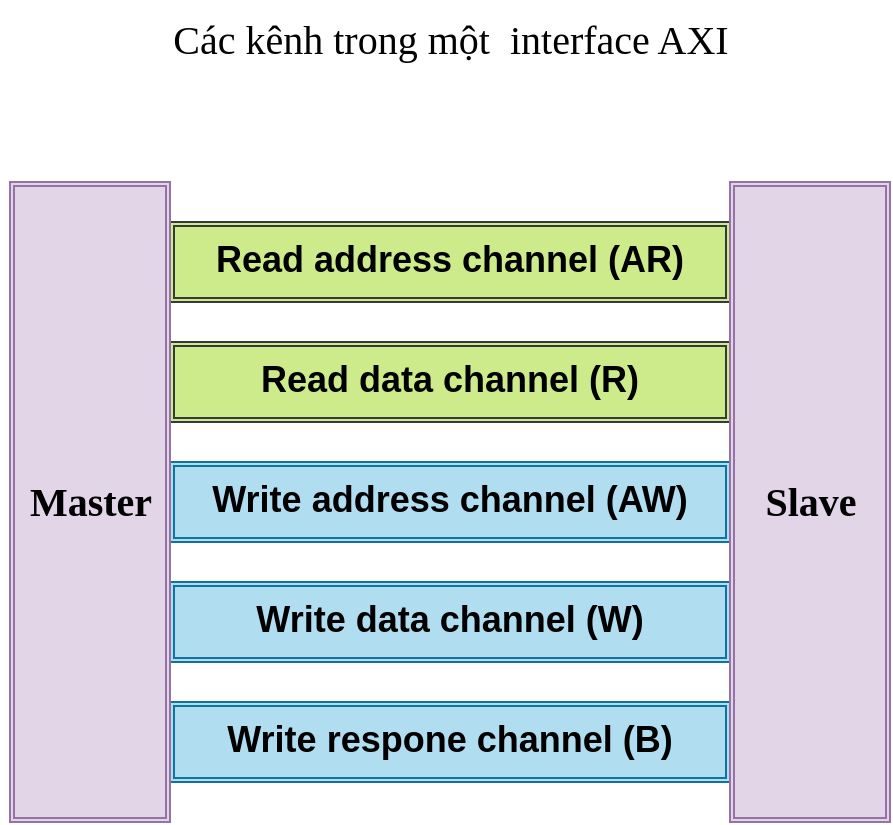 <mxfile version="20.8.16" type="device" pages="2"><diagram name="interface " id="E2RetLyWFWMxbHCJeld6"><mxGraphModel dx="1036" dy="614" grid="0" gridSize="10" guides="1" tooltips="1" connect="1" arrows="1" fold="1" page="0" pageScale="1" pageWidth="1169" pageHeight="827" math="0" shadow="0"><root><mxCell id="0"/><mxCell id="1" parent="0"/><mxCell id="lh3PuoO5mkc96hl6xjSO-89" value="Read data channel (R)" style="shape=ext;double=1;rounded=0;fontSize=18;verticalAlign=top;align=center;fontStyle=1;labelBackgroundColor=none;whiteSpace=wrap;fillColor=#cdeb8b;strokeColor=#36393d;" parent="1" vertex="1"><mxGeometry x="480" y="340" width="280" height="40" as="geometry"/></mxCell><mxCell id="lh3PuoO5mkc96hl6xjSO-90" value="Write data channel (W)" style="shape=ext;double=1;rounded=0;fontSize=18;verticalAlign=top;align=center;fontStyle=1;labelBackgroundColor=none;whiteSpace=wrap;fillColor=#b1ddf0;strokeColor=#10739e;" parent="1" vertex="1"><mxGeometry x="480" y="460" width="280" height="40" as="geometry"/></mxCell><mxCell id="lh3PuoO5mkc96hl6xjSO-91" value="Read address channel (AR)" style="shape=ext;double=1;rounded=0;fontSize=18;verticalAlign=top;align=center;fontStyle=1;labelBackgroundColor=none;whiteSpace=wrap;fillColor=#cdeb8b;strokeColor=#36393d;" parent="1" vertex="1"><mxGeometry x="480" y="280" width="280" height="40" as="geometry"/></mxCell><mxCell id="lh3PuoO5mkc96hl6xjSO-92" value="Write address channel (AW)" style="shape=ext;double=1;rounded=0;fontSize=18;verticalAlign=top;align=center;fontStyle=1;labelBackgroundColor=none;whiteSpace=wrap;fillColor=#b1ddf0;strokeColor=#10739e;" parent="1" vertex="1"><mxGeometry x="480" y="400" width="280" height="40" as="geometry"/></mxCell><mxCell id="lh3PuoO5mkc96hl6xjSO-93" value="Write respone channel (B)" style="shape=ext;double=1;rounded=0;fontSize=18;verticalAlign=top;align=center;fontStyle=1;labelBackgroundColor=none;whiteSpace=wrap;fillColor=#b1ddf0;strokeColor=#10739e;" parent="1" vertex="1"><mxGeometry x="480" y="520" width="280" height="40" as="geometry"/></mxCell><mxCell id="lh3PuoO5mkc96hl6xjSO-94" value="" style="shape=ext;double=1;rounded=0;fontSize=18;verticalAlign=top;align=center;fontStyle=1;labelBackgroundColor=none;whiteSpace=wrap;fillColor=#e1d5e7;strokeColor=#9673a6;rotation=90;" parent="1" vertex="1"><mxGeometry x="280" y="380" width="320" height="80" as="geometry"/></mxCell><mxCell id="lh3PuoO5mkc96hl6xjSO-95" value="&lt;font size=&quot;1&quot; face=&quot;Times New Roman&quot; style=&quot;&quot;&gt;&lt;b style=&quot;font-size: 20px;&quot;&gt;Master&lt;/b&gt;&lt;/font&gt;" style="text;html=1;align=center;verticalAlign=middle;resizable=0;points=[];autosize=1;strokeColor=none;fillColor=none;fontSize=18;fontFamily=Architects Daughter;" parent="1" vertex="1"><mxGeometry x="395" y="400" width="90" height="40" as="geometry"/></mxCell><mxCell id="lh3PuoO5mkc96hl6xjSO-96" value="" style="shape=ext;double=1;rounded=0;fontSize=18;verticalAlign=top;align=center;fontStyle=1;labelBackgroundColor=none;whiteSpace=wrap;fillColor=#e1d5e7;strokeColor=#9673a6;rotation=90;" parent="1" vertex="1"><mxGeometry x="640" y="380" width="320" height="80" as="geometry"/></mxCell><mxCell id="lh3PuoO5mkc96hl6xjSO-97" value="&lt;font size=&quot;1&quot; face=&quot;Times New Roman&quot; style=&quot;&quot;&gt;&lt;b style=&quot;font-size: 20px;&quot;&gt;Slave&lt;/b&gt;&lt;/font&gt;" style="text;html=1;align=center;verticalAlign=middle;resizable=0;points=[];autosize=1;strokeColor=none;fillColor=none;fontSize=18;fontFamily=Architects Daughter;" parent="1" vertex="1"><mxGeometry x="765" y="400" width="70" height="40" as="geometry"/></mxCell><mxCell id="XqRZzUwslloDg4q2xdl3-1" value="&lt;font face=&quot;Times New Roman&quot; color=&quot;#000000&quot;&gt;Các kênh trong một&amp;nbsp; interface AXI&lt;/font&gt;" style="text;html=1;align=center;verticalAlign=middle;resizable=0;points=[];autosize=1;strokeColor=none;fillColor=none;fontSize=20;fontFamily=Architects Daughter;fontColor=#FF0000;" parent="1" vertex="1"><mxGeometry x="472.5" y="169" width="295" height="37" as="geometry"/></mxCell></root></mxGraphModel></diagram><diagram id="fy0fYd8Bm7AN0nbDdxaM" name="RW transaction"><mxGraphModel dx="636" dy="614" grid="0" gridSize="10" guides="1" tooltips="1" connect="1" arrows="1" fold="1" page="0" pageScale="1" pageWidth="1169" pageHeight="827" math="0" shadow="0"><root><mxCell id="0"/><mxCell id="1" parent="0"/><mxCell id="ProywQR5gLxQnTviqNQZ-1" style="edgeStyle=orthogonalEdgeStyle;rounded=0;sketch=0;hachureGap=4;jiggle=2;curveFitting=1;orthogonalLoop=1;jettySize=auto;html=1;exitX=0.25;exitY=0;exitDx=0;exitDy=0;strokeWidth=3;fontFamily=Times New Roman;fontSize=16;" parent="1" source="KpZWA7XsF0ObBzyfKWWc-1" target="lBlAi-rwGk8LcOYIVmct-4" edge="1"><mxGeometry relative="1" as="geometry"/></mxCell><mxCell id="KpZWA7XsF0ObBzyfKWWc-1" value="" style="shape=ext;double=1;rounded=0;fontSize=18;verticalAlign=top;align=center;fontStyle=1;labelBackgroundColor=none;whiteSpace=wrap;fillColor=#e1d5e7;strokeColor=#9673a6;rotation=90;" parent="1" vertex="1"><mxGeometry x="340" y="420" width="280" height="80" as="geometry"/></mxCell><mxCell id="ProywQR5gLxQnTviqNQZ-37" style="edgeStyle=orthogonalEdgeStyle;rounded=0;sketch=0;hachureGap=4;jiggle=2;curveFitting=1;orthogonalLoop=1;jettySize=auto;html=1;exitX=0.75;exitY=1;exitDx=0;exitDy=0;entryX=1;entryY=0.5;entryDx=0;entryDy=0;strokeWidth=3;fontFamily=Times New Roman;fontSize=16;fontColor=#000000;" parent="1" source="KpZWA7XsF0ObBzyfKWWc-2" target="ProywQR5gLxQnTviqNQZ-36" edge="1"><mxGeometry relative="1" as="geometry"/></mxCell><mxCell id="KpZWA7XsF0ObBzyfKWWc-2" value="" style="shape=ext;double=1;rounded=0;fontSize=18;verticalAlign=top;align=center;fontStyle=1;labelBackgroundColor=none;whiteSpace=wrap;fillColor=#e1d5e7;strokeColor=#9673a6;rotation=90;" parent="1" vertex="1"><mxGeometry x="940" y="420" width="280" height="80" as="geometry"/></mxCell><mxCell id="IRCJ_NI4OCojYiTXXikD-1" value="&lt;font face=&quot;Times New Roman&quot;&gt;&lt;b&gt;Master&lt;/b&gt;&lt;/font&gt;" style="text;html=1;strokeColor=none;fillColor=none;align=center;verticalAlign=middle;whiteSpace=wrap;rounded=0;fontSize=20;fontFamily=Architects Daughter;" parent="1" vertex="1"><mxGeometry x="450" y="442.5" width="60" height="35" as="geometry"/></mxCell><mxCell id="lBlAi-rwGk8LcOYIVmct-1" value="&lt;font face=&quot;Times New Roman&quot;&gt;&lt;b&gt;Slave&lt;/b&gt;&lt;/font&gt;" style="text;html=1;strokeColor=none;fillColor=none;align=center;verticalAlign=middle;whiteSpace=wrap;rounded=0;fontSize=20;fontFamily=Architects Daughter;" parent="1" vertex="1"><mxGeometry x="1050" y="442.5" width="60" height="35" as="geometry"/></mxCell><mxCell id="lBlAi-rwGk8LcOYIVmct-5" style="edgeStyle=orthogonalEdgeStyle;rounded=0;sketch=0;hachureGap=4;jiggle=2;curveFitting=1;orthogonalLoop=1;jettySize=auto;html=1;exitX=1;exitY=0.5;exitDx=0;exitDy=0;strokeWidth=3;fontFamily=Times New Roman;fontSize=16;entryX=0.25;entryY=1;entryDx=0;entryDy=0;" parent="1" source="lBlAi-rwGk8LcOYIVmct-4" target="KpZWA7XsF0ObBzyfKWWc-2" edge="1"><mxGeometry relative="1" as="geometry"><mxPoint x="830" y="360" as="targetPoint"/></mxGeometry></mxCell><mxCell id="lBlAi-rwGk8LcOYIVmct-4" value="Address and Control" style="rounded=0;whiteSpace=wrap;html=1;hachureGap=4;fontFamily=Times New Roman;fontSize=20;fillColor=#cdeb8b;strokeColor=#36393d;strokeWidth=2;" parent="1" vertex="1"><mxGeometry x="600" y="360" width="120" height="60" as="geometry"/></mxCell><mxCell id="lBlAi-rwGk8LcOYIVmct-6" value="&lt;font face=&quot;Times New Roman&quot;&gt;AR&lt;/font&gt;" style="text;html=1;align=center;verticalAlign=middle;resizable=0;points=[];autosize=1;strokeColor=none;fillColor=none;fontSize=20;fontFamily=Architects Daughter;fontColor=#000000;" parent="1" vertex="1"><mxGeometry x="750" y="350" width="50" height="40" as="geometry"/></mxCell><mxCell id="lBlAi-rwGk8LcOYIVmct-9" style="edgeStyle=orthogonalEdgeStyle;rounded=0;sketch=0;hachureGap=4;jiggle=2;curveFitting=1;orthogonalLoop=1;jettySize=auto;html=1;exitX=0;exitY=0.5;exitDx=0;exitDy=0;entryX=0.75;entryY=0;entryDx=0;entryDy=0;strokeWidth=3;fontFamily=Times New Roman;fontSize=16;" parent="1" source="lBlAi-rwGk8LcOYIVmct-7" target="KpZWA7XsF0ObBzyfKWWc-1" edge="1"><mxGeometry relative="1" as="geometry"/></mxCell><mxCell id="lBlAi-rwGk8LcOYIVmct-7" value="Read data and Response 0" style="rounded=0;whiteSpace=wrap;html=1;hachureGap=4;fontFamily=Times New Roman;fontSize=20;fillColor=#cdeb8b;strokeColor=#36393d;strokeWidth=2;" parent="1" vertex="1"><mxGeometry x="680" y="500" width="120" height="60" as="geometry"/></mxCell><mxCell id="lBlAi-rwGk8LcOYIVmct-10" value="&lt;font face=&quot;Times New Roman&quot;&gt;R&lt;/font&gt;" style="text;html=1;align=center;verticalAlign=middle;resizable=0;points=[];autosize=1;fontSize=20;fontFamily=Architects Daughter;" parent="1" vertex="1"><mxGeometry x="560" y="490" width="40" height="40" as="geometry"/></mxCell><mxCell id="ProywQR5gLxQnTviqNQZ-2" value="&lt;font face=&quot;Times New Roman&quot;&gt;Transaction đọc&lt;/font&gt;" style="text;html=1;align=center;verticalAlign=middle;resizable=0;points=[];autosize=1;strokeColor=none;fillColor=none;fontSize=20;fontFamily=Architects Daughter;fontColor=#000000;" parent="1" vertex="1"><mxGeometry x="710" y="240" width="150" height="40" as="geometry"/></mxCell><mxCell id="ProywQR5gLxQnTviqNQZ-4" value="" style="shape=ext;double=1;rounded=0;fontSize=18;verticalAlign=top;align=center;fontStyle=1;labelBackgroundColor=none;whiteSpace=wrap;fillColor=#e1d5e7;strokeColor=#9673a6;rotation=90;" parent="1" vertex="1"><mxGeometry x="300" y="1000" width="360" height="80" as="geometry"/></mxCell><mxCell id="ProywQR5gLxQnTviqNQZ-35" style="edgeStyle=orthogonalEdgeStyle;rounded=0;sketch=0;hachureGap=4;jiggle=2;curveFitting=1;orthogonalLoop=1;jettySize=auto;html=1;entryX=1;entryY=0.5;entryDx=0;entryDy=0;strokeWidth=3;fontFamily=Times New Roman;fontSize=16;fontColor=#000000;exitX=0.773;exitY=1.005;exitDx=0;exitDy=0;exitPerimeter=0;" parent="1" source="ProywQR5gLxQnTviqNQZ-6" target="ProywQR5gLxQnTviqNQZ-13" edge="1"><mxGeometry relative="1" as="geometry"><mxPoint x="860" y="1140" as="sourcePoint"/><Array as="points"><mxPoint x="1040" y="1140"/></Array></mxGeometry></mxCell><mxCell id="ProywQR5gLxQnTviqNQZ-6" value="" style="shape=ext;double=1;rounded=0;fontSize=18;verticalAlign=top;align=center;fontStyle=1;labelBackgroundColor=none;whiteSpace=wrap;fillColor=#e1d5e7;strokeColor=#9673a6;rotation=90;" parent="1" vertex="1"><mxGeometry x="900" y="1000" width="360" height="80" as="geometry"/></mxCell><mxCell id="ProywQR5gLxQnTviqNQZ-7" value="&lt;font face=&quot;Times New Roman&quot;&gt;&lt;b&gt;Master&lt;/b&gt;&lt;/font&gt;" style="text;html=1;strokeColor=none;fillColor=none;align=center;verticalAlign=middle;whiteSpace=wrap;rounded=0;fontSize=20;fontFamily=Architects Daughter;" parent="1" vertex="1"><mxGeometry x="450" y="1022.5" width="60" height="35" as="geometry"/></mxCell><mxCell id="ProywQR5gLxQnTviqNQZ-8" value="&lt;font face=&quot;Times New Roman&quot;&gt;&lt;b&gt;Slave&lt;/b&gt;&lt;/font&gt;" style="text;html=1;strokeColor=none;fillColor=none;align=center;verticalAlign=middle;whiteSpace=wrap;rounded=0;fontSize=20;fontFamily=Architects Daughter;" parent="1" vertex="1"><mxGeometry x="1050" y="1022.5" width="60" height="35" as="geometry"/></mxCell><mxCell id="ProywQR5gLxQnTviqNQZ-9" style="edgeStyle=orthogonalEdgeStyle;rounded=0;sketch=0;hachureGap=4;jiggle=2;curveFitting=1;orthogonalLoop=1;jettySize=auto;html=1;exitX=1;exitY=0.5;exitDx=0;exitDy=0;strokeWidth=3;fontFamily=Times New Roman;fontSize=16;entryX=0.194;entryY=1;entryDx=0;entryDy=0;entryPerimeter=0;" parent="1" source="ProywQR5gLxQnTviqNQZ-10" target="ProywQR5gLxQnTviqNQZ-6" edge="1"><mxGeometry relative="1" as="geometry"><mxPoint x="800" y="950" as="targetPoint"/></mxGeometry></mxCell><mxCell id="ProywQR5gLxQnTviqNQZ-10" value="Address and Control" style="rounded=0;whiteSpace=wrap;html=1;hachureGap=4;fontFamily=Times New Roman;fontSize=20;fillColor=#cdeb8b;strokeColor=#36393d;strokeWidth=2;" parent="1" vertex="1"><mxGeometry x="600" y="900" width="120" height="60" as="geometry"/></mxCell><mxCell id="ProywQR5gLxQnTviqNQZ-11" value="&lt;font face=&quot;Times New Roman&quot;&gt;AW&lt;/font&gt;" style="text;html=1;align=center;verticalAlign=middle;resizable=0;points=[];autosize=1;strokeColor=none;fillColor=none;fontSize=20;fontFamily=Architects Daughter;fontColor=#000000;" parent="1" vertex="1"><mxGeometry x="745" y="890" width="60" height="40" as="geometry"/></mxCell><mxCell id="ProywQR5gLxQnTviqNQZ-33" style="edgeStyle=orthogonalEdgeStyle;rounded=0;sketch=0;hachureGap=4;jiggle=2;curveFitting=1;orthogonalLoop=1;jettySize=auto;html=1;entryX=0.778;entryY=-0.015;entryDx=0;entryDy=0;entryPerimeter=0;strokeWidth=3;fontFamily=Times New Roman;fontSize=16;fontColor=#000000;" parent="1" source="ProywQR5gLxQnTviqNQZ-13" target="ProywQR5gLxQnTviqNQZ-4" edge="1"><mxGeometry relative="1" as="geometry"/></mxCell><mxCell id="ProywQR5gLxQnTviqNQZ-13" value="Write response" style="rounded=0;whiteSpace=wrap;html=1;hachureGap=4;fontFamily=Times New Roman;fontSize=20;fillColor=#cdeb8b;strokeColor=#36393d;strokeWidth=2;" parent="1" vertex="1"><mxGeometry x="640" y="1110" width="120" height="60" as="geometry"/></mxCell><mxCell id="ProywQR5gLxQnTviqNQZ-14" value="&lt;font face=&quot;Times New Roman&quot;&gt;B&lt;/font&gt;" style="text;html=1;align=center;verticalAlign=middle;resizable=0;points=[];autosize=1;fontSize=20;fontFamily=Architects Daughter;" parent="1" vertex="1"><mxGeometry x="560" y="1100" width="40" height="40" as="geometry"/></mxCell><mxCell id="ProywQR5gLxQnTviqNQZ-15" value="&lt;font face=&quot;Times New Roman&quot;&gt;Transaction ghi&lt;/font&gt;" style="text;html=1;align=center;verticalAlign=middle;resizable=0;points=[];autosize=1;strokeColor=none;fillColor=none;fontSize=20;fontFamily=Architects Daughter;fontColor=#000000;" parent="1" vertex="1"><mxGeometry x="670" y="800" width="150" height="40" as="geometry"/></mxCell><mxCell id="ProywQR5gLxQnTviqNQZ-19" style="edgeStyle=orthogonalEdgeStyle;rounded=0;sketch=0;hachureGap=4;jiggle=2;curveFitting=1;orthogonalLoop=1;jettySize=auto;html=1;strokeWidth=3;fontFamily=Times New Roman;fontSize=16;entryX=0.25;entryY=1;entryDx=0;entryDy=0;" parent="1" edge="1"><mxGeometry relative="1" as="geometry"><mxPoint x="600" y="929" as="targetPoint"/><mxPoint x="520" y="929" as="sourcePoint"/></mxGeometry></mxCell><mxCell id="ProywQR5gLxQnTviqNQZ-21" style="edgeStyle=orthogonalEdgeStyle;rounded=0;sketch=0;hachureGap=4;jiggle=2;curveFitting=1;orthogonalLoop=1;jettySize=auto;html=1;strokeWidth=3;fontFamily=Times New Roman;fontSize=16;entryX=0.25;entryY=1;entryDx=0;entryDy=0;" parent="1" edge="1"><mxGeometry relative="1" as="geometry"><mxPoint x="600" y="1017.5" as="targetPoint"/><mxPoint x="520" y="1017.5" as="sourcePoint"/></mxGeometry></mxCell><mxCell id="ProywQR5gLxQnTviqNQZ-22" value="Write data 0" style="rounded=0;whiteSpace=wrap;html=1;hachureGap=4;fontFamily=Times New Roman;fontSize=20;fillColor=#cdeb8b;strokeColor=#36393d;strokeWidth=2;" parent="1" vertex="1"><mxGeometry x="600" y="990" width="120" height="60" as="geometry"/></mxCell><mxCell id="ProywQR5gLxQnTviqNQZ-26" value="&lt;font face=&quot;Times New Roman&quot;&gt;W&lt;/font&gt;" style="text;html=1;align=center;verticalAlign=middle;resizable=0;points=[];autosize=1;strokeColor=none;fillColor=none;fontSize=20;fontFamily=Architects Daughter;fontColor=#000000;" parent="1" vertex="1"><mxGeometry x="910" y="982.5" width="40" height="40" as="geometry"/></mxCell><mxCell id="ProywQR5gLxQnTviqNQZ-36" value="Read data and Response 1" style="rounded=0;whiteSpace=wrap;html=1;hachureGap=4;fontFamily=Times New Roman;fontSize=20;fillColor=#cdeb8b;strokeColor=#36393d;strokeWidth=2;" parent="1" vertex="1"><mxGeometry x="800" y="500" width="120" height="60" as="geometry"/></mxCell><mxCell id="ProywQR5gLxQnTviqNQZ-40" style="edgeStyle=orthogonalEdgeStyle;rounded=0;sketch=0;hachureGap=4;jiggle=2;curveFitting=1;orthogonalLoop=1;jettySize=auto;html=1;entryX=0.447;entryY=0.995;entryDx=0;entryDy=0;entryPerimeter=0;strokeWidth=3;fontFamily=Times New Roman;fontSize=16;fontColor=#000000;" parent="1" source="ProywQR5gLxQnTviqNQZ-39" target="ProywQR5gLxQnTviqNQZ-6" edge="1"><mxGeometry relative="1" as="geometry"/></mxCell><mxCell id="ProywQR5gLxQnTviqNQZ-39" value="Write data 1" style="rounded=0;whiteSpace=wrap;html=1;hachureGap=4;fontFamily=Times New Roman;fontSize=20;fillColor=#cdeb8b;strokeColor=#36393d;strokeWidth=2;" parent="1" vertex="1"><mxGeometry x="720" y="990" width="120" height="60" as="geometry"/></mxCell><mxCell id="ProywQR5gLxQnTviqNQZ-41" value="&lt;font color=&quot;#ff0000&quot;&gt;Burst ghi đã hoàn thành&lt;/font&gt;" style="text;html=1;align=center;verticalAlign=middle;resizable=0;points=[];autosize=1;strokeColor=none;fillColor=none;fontSize=20;fontFamily=Times New Roman;fontColor=#000000;" parent="1" vertex="1"><mxGeometry x="790" y="1100" width="220" height="40" as="geometry"/></mxCell></root></mxGraphModel></diagram></mxfile>
